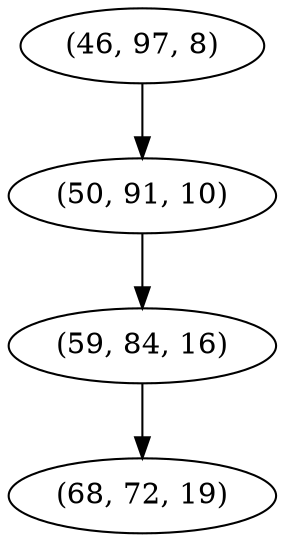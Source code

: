 digraph tree {
    "(46, 97, 8)";
    "(50, 91, 10)";
    "(59, 84, 16)";
    "(68, 72, 19)";
    "(46, 97, 8)" -> "(50, 91, 10)";
    "(50, 91, 10)" -> "(59, 84, 16)";
    "(59, 84, 16)" -> "(68, 72, 19)";
}
